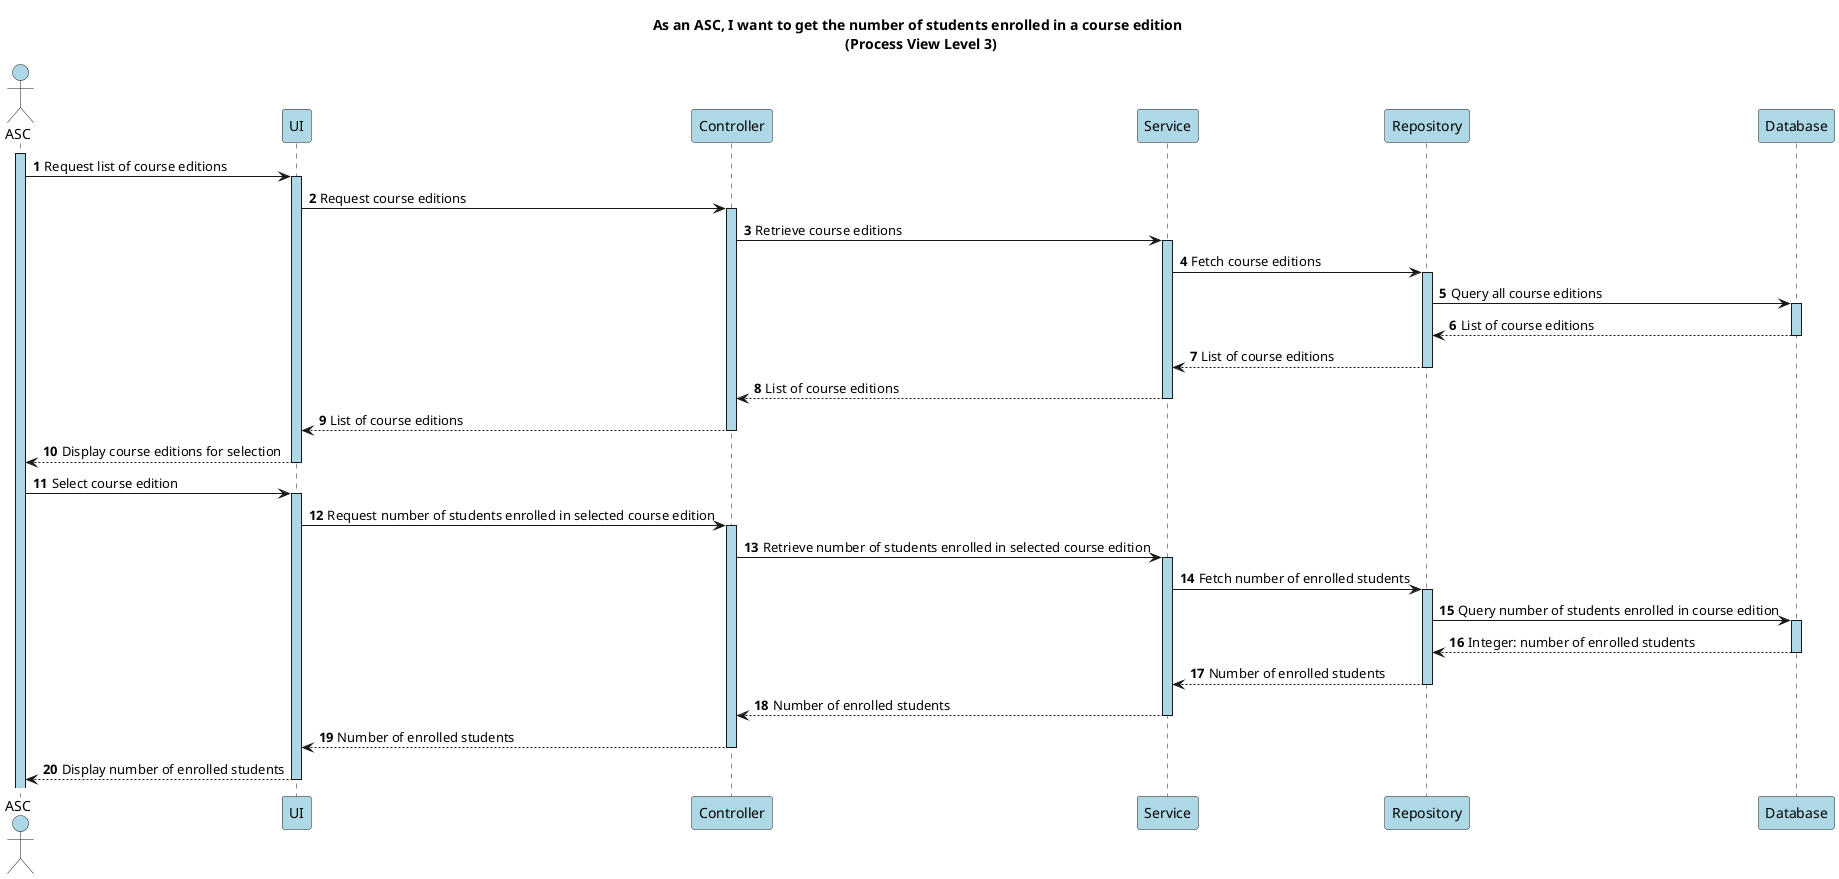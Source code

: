 @startuml

autonumber

title As an ASC, I want to get the number of students enrolled in a course edition \n (Process View Level 3)

actor ASC as Admin #lightblue
participant "UI" as UI #lightblue
participant "Controller" as C #lightblue
participant "Service" as S #lightblue
participant "Repository" as R #lightblue
participant "Database" as BD #lightblue

activate Admin #lightblue
Admin -> UI ++ #lightblue: Request list of course editions

UI -> C ++ #lightblue: Request course editions
C -> S ++ #lightblue: Retrieve course editions
S -> R ++ #lightblue: Fetch course editions
R -> BD ++ #lightblue: Query all course editions
BD --> R --: List of course editions
R --> S --: List of course editions
S --> C --: List of course editions
C --> UI --: List of course editions
UI --> Admin --: Display course editions for selection

Admin -> UI ++ #lightblue: Select course edition

UI -> C ++ #lightblue: Request number of students enrolled in selected course edition
C -> S ++ #lightblue: Retrieve number of students enrolled in selected course edition
S -> R ++ #lightblue: Fetch number of enrolled students
R -> BD ++ #lightblue: Query number of students enrolled in course edition
BD --> R --: Integer: number of enrolled students
R --> S --: Number of enrolled students
S --> C --: Number of enrolled students
C --> UI --: Number of enrolled students
UI --> Admin --: Display number of enrolled students

@enduml

